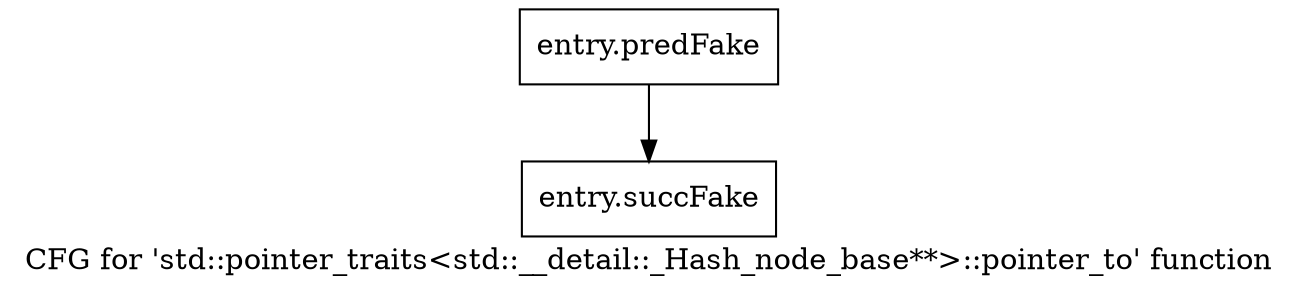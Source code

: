 digraph "CFG for 'std::pointer_traits\<std::__detail::_Hash_node_base**\>::pointer_to' function" {
	label="CFG for 'std::pointer_traits\<std::__detail::_Hash_node_base**\>::pointer_to' function";

	Node0x49d9bb0 [shape=record,filename="",linenumber="",label="{entry.predFake}"];
	Node0x49d9bb0 -> Node0x4ab1410[ callList="" memoryops="" filename="/tools/Xilinx/Vitis_HLS/2022.1/tps/lnx64/gcc-8.3.0/lib/gcc/x86_64-pc-linux-gnu/8.3.0/../../../../include/c++/8.3.0/bits/ptr_traits.h" execusionnum="5"];
	Node0x4ab1410 [shape=record,filename="/tools/Xilinx/Vitis_HLS/2022.1/tps/lnx64/gcc-8.3.0/lib/gcc/x86_64-pc-linux-gnu/8.3.0/../../../../include/c++/8.3.0/bits/ptr_traits.h",linenumber="142",label="{entry.succFake}"];
}
